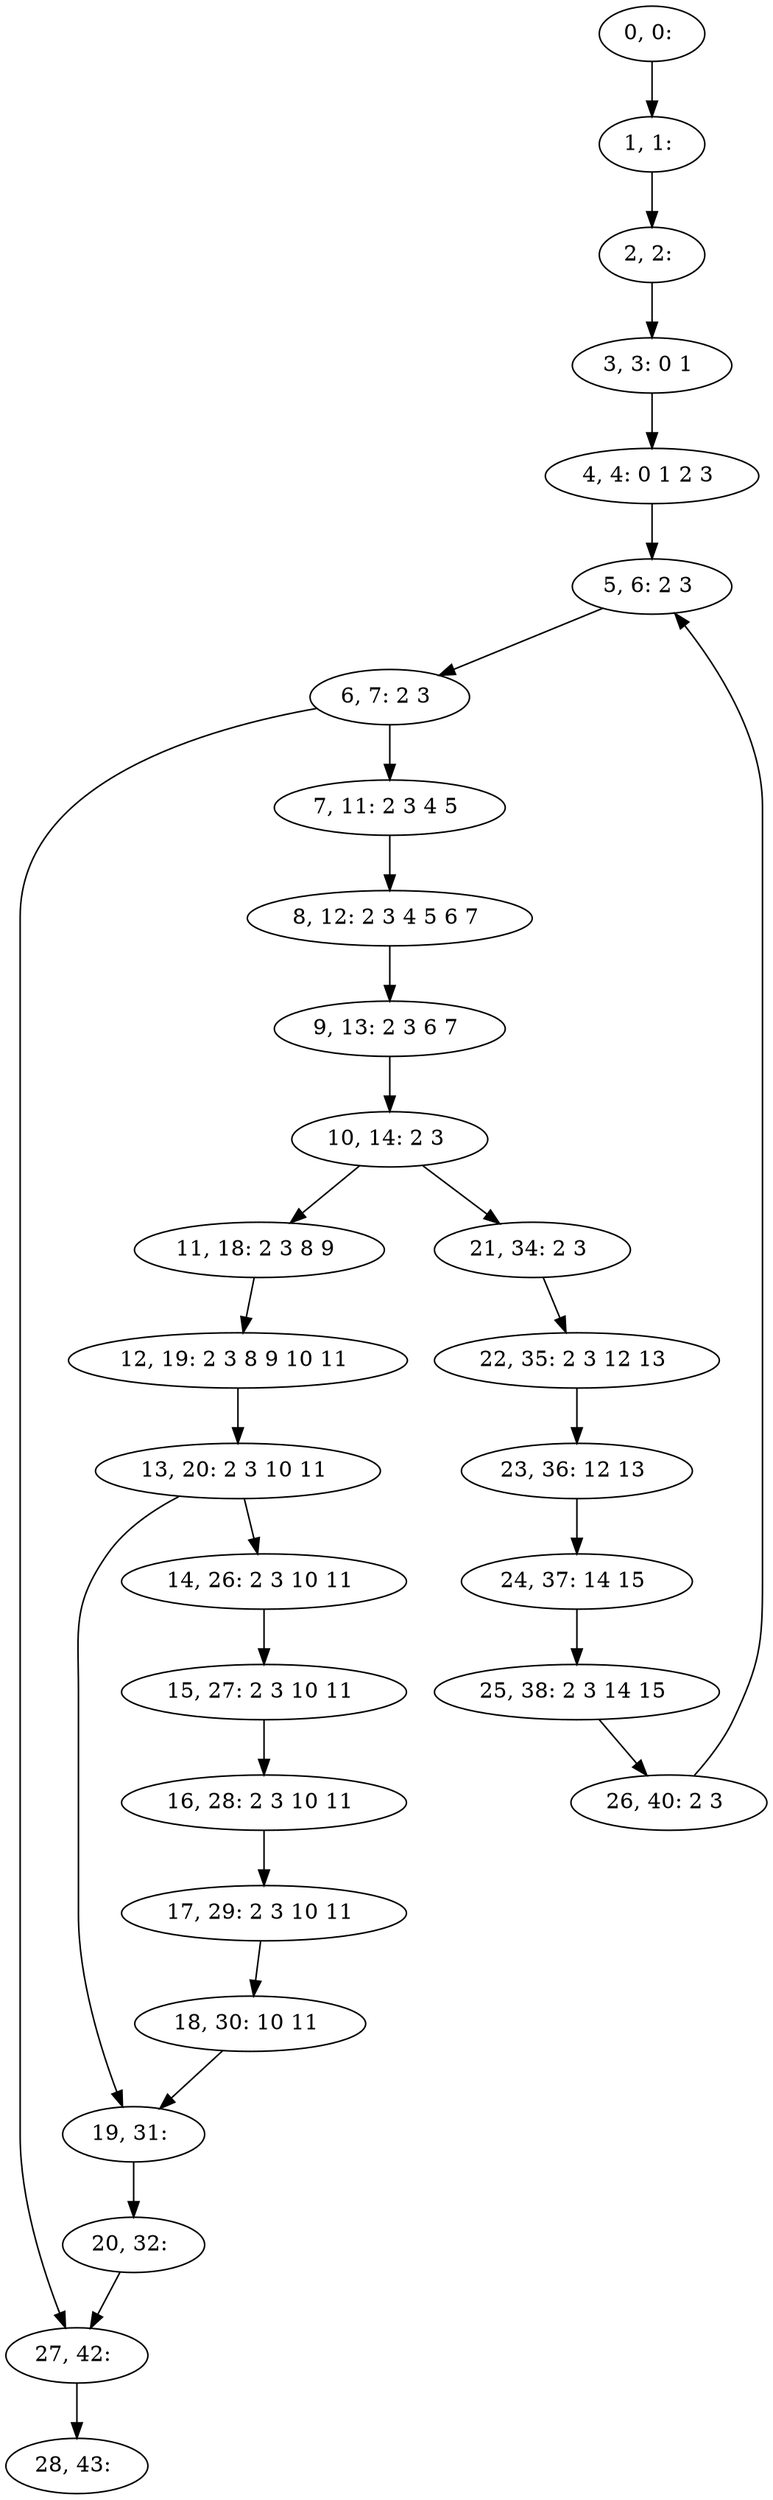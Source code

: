 digraph G {
0[label="0, 0: "];
1[label="1, 1: "];
2[label="2, 2: "];
3[label="3, 3: 0 1 "];
4[label="4, 4: 0 1 2 3 "];
5[label="5, 6: 2 3 "];
6[label="6, 7: 2 3 "];
7[label="7, 11: 2 3 4 5 "];
8[label="8, 12: 2 3 4 5 6 7 "];
9[label="9, 13: 2 3 6 7 "];
10[label="10, 14: 2 3 "];
11[label="11, 18: 2 3 8 9 "];
12[label="12, 19: 2 3 8 9 10 11 "];
13[label="13, 20: 2 3 10 11 "];
14[label="14, 26: 2 3 10 11 "];
15[label="15, 27: 2 3 10 11 "];
16[label="16, 28: 2 3 10 11 "];
17[label="17, 29: 2 3 10 11 "];
18[label="18, 30: 10 11 "];
19[label="19, 31: "];
20[label="20, 32: "];
21[label="21, 34: 2 3 "];
22[label="22, 35: 2 3 12 13 "];
23[label="23, 36: 12 13 "];
24[label="24, 37: 14 15 "];
25[label="25, 38: 2 3 14 15 "];
26[label="26, 40: 2 3 "];
27[label="27, 42: "];
28[label="28, 43: "];
0->1 ;
1->2 ;
2->3 ;
3->4 ;
4->5 ;
5->6 ;
6->7 ;
6->27 ;
7->8 ;
8->9 ;
9->10 ;
10->11 ;
10->21 ;
11->12 ;
12->13 ;
13->14 ;
13->19 ;
14->15 ;
15->16 ;
16->17 ;
17->18 ;
18->19 ;
19->20 ;
20->27 ;
21->22 ;
22->23 ;
23->24 ;
24->25 ;
25->26 ;
26->5 ;
27->28 ;
}
